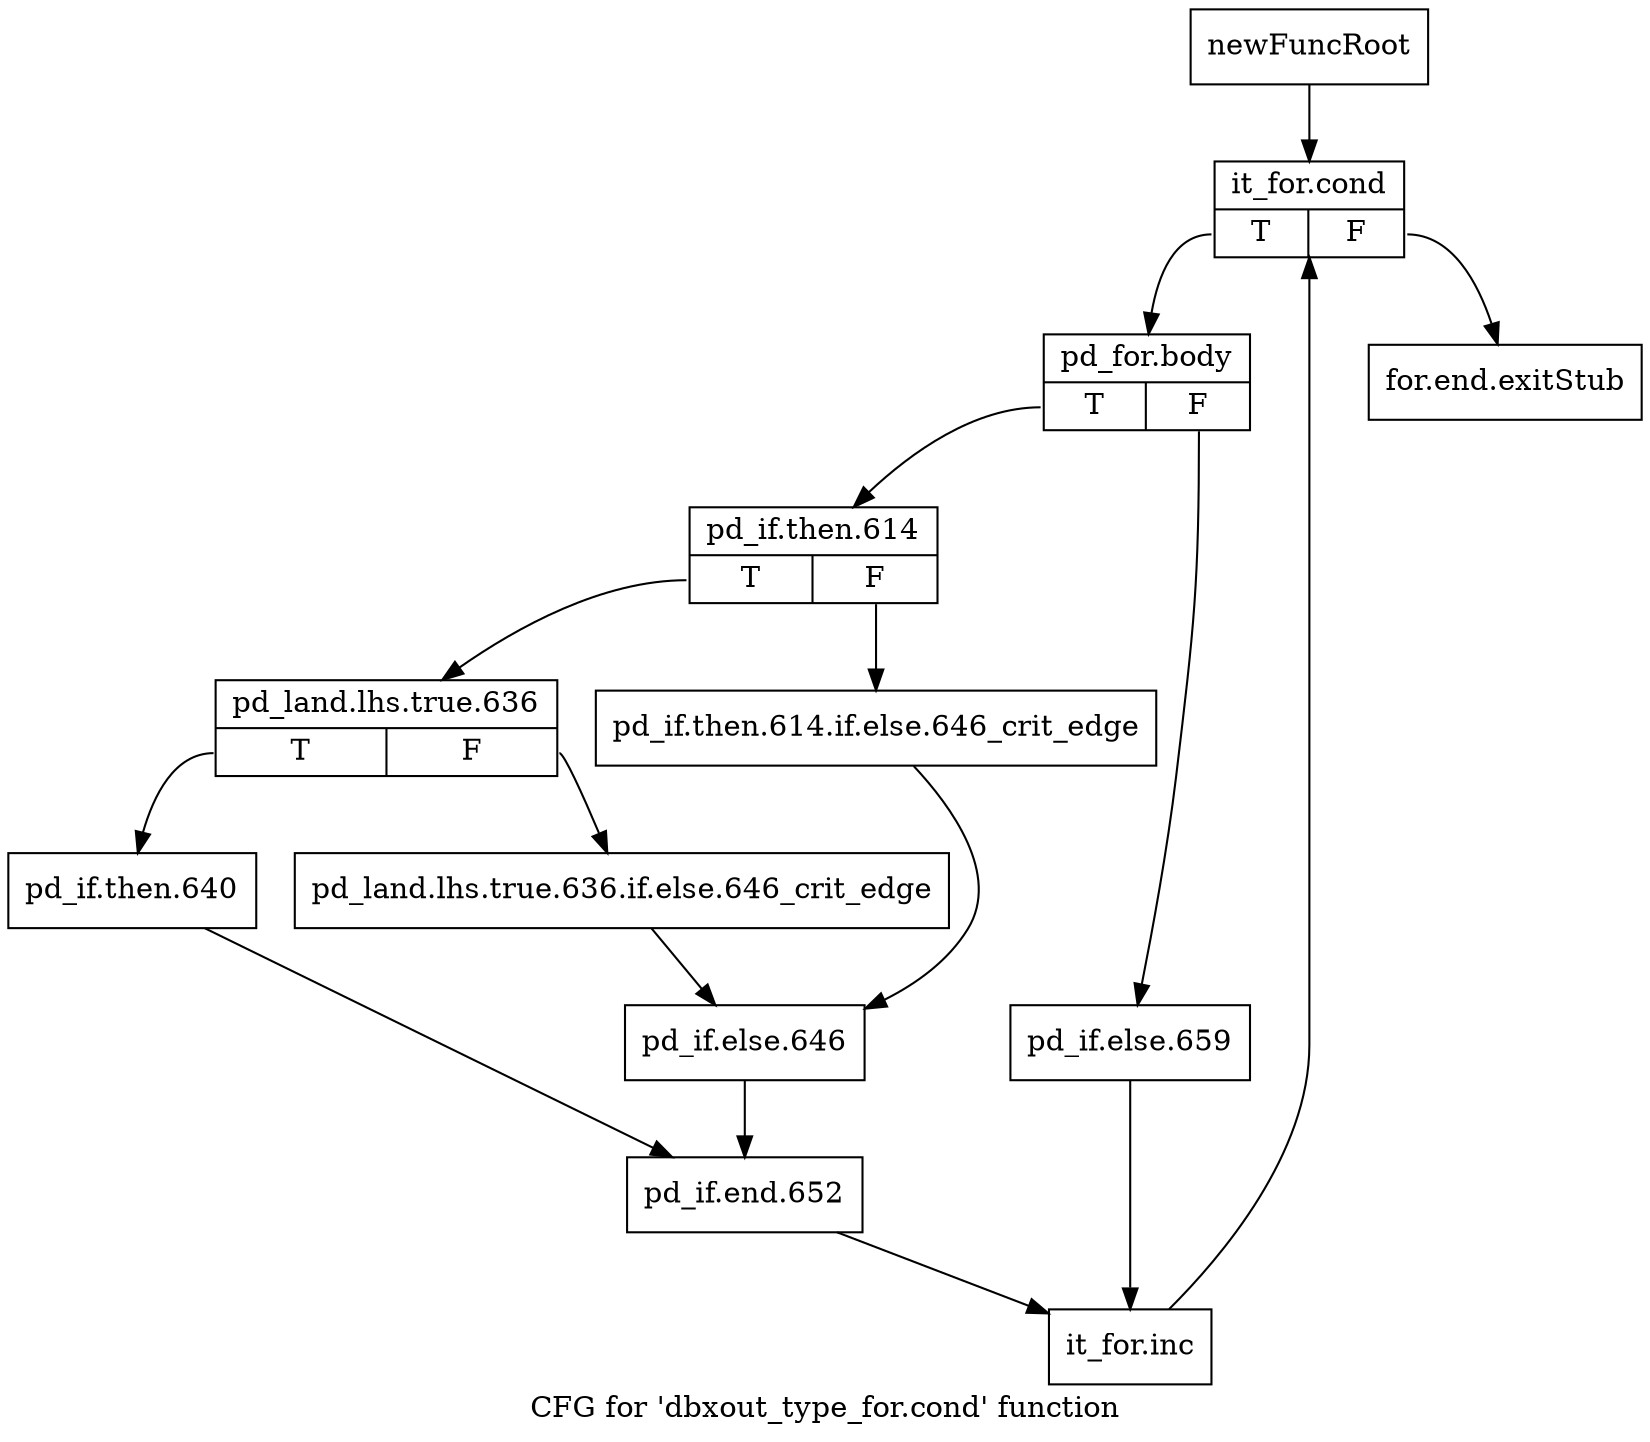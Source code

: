 digraph "CFG for 'dbxout_type_for.cond' function" {
	label="CFG for 'dbxout_type_for.cond' function";

	Node0xaa28910 [shape=record,label="{newFuncRoot}"];
	Node0xaa28910 -> Node0xaa289b0;
	Node0xaa28960 [shape=record,label="{for.end.exitStub}"];
	Node0xaa289b0 [shape=record,label="{it_for.cond|{<s0>T|<s1>F}}"];
	Node0xaa289b0:s0 -> Node0xaa28a00;
	Node0xaa289b0:s1 -> Node0xaa28960;
	Node0xaa28a00 [shape=record,label="{pd_for.body|{<s0>T|<s1>F}}"];
	Node0xaa28a00:s0 -> Node0xaa28aa0;
	Node0xaa28a00:s1 -> Node0xaa28a50;
	Node0xaa28a50 [shape=record,label="{pd_if.else.659}"];
	Node0xaa28a50 -> Node0xaa29540;
	Node0xaa28aa0 [shape=record,label="{pd_if.then.614|{<s0>T|<s1>F}}"];
	Node0xaa28aa0:s0 -> Node0xaa293b0;
	Node0xaa28aa0:s1 -> Node0xaa29360;
	Node0xaa29360 [shape=record,label="{pd_if.then.614.if.else.646_crit_edge}"];
	Node0xaa29360 -> Node0xaa29450;
	Node0xaa293b0 [shape=record,label="{pd_land.lhs.true.636|{<s0>T|<s1>F}}"];
	Node0xaa293b0:s0 -> Node0xaa294a0;
	Node0xaa293b0:s1 -> Node0xaa29400;
	Node0xaa29400 [shape=record,label="{pd_land.lhs.true.636.if.else.646_crit_edge}"];
	Node0xaa29400 -> Node0xaa29450;
	Node0xaa29450 [shape=record,label="{pd_if.else.646}"];
	Node0xaa29450 -> Node0xaa294f0;
	Node0xaa294a0 [shape=record,label="{pd_if.then.640}"];
	Node0xaa294a0 -> Node0xaa294f0;
	Node0xaa294f0 [shape=record,label="{pd_if.end.652}"];
	Node0xaa294f0 -> Node0xaa29540;
	Node0xaa29540 [shape=record,label="{it_for.inc}"];
	Node0xaa29540 -> Node0xaa289b0;
}
